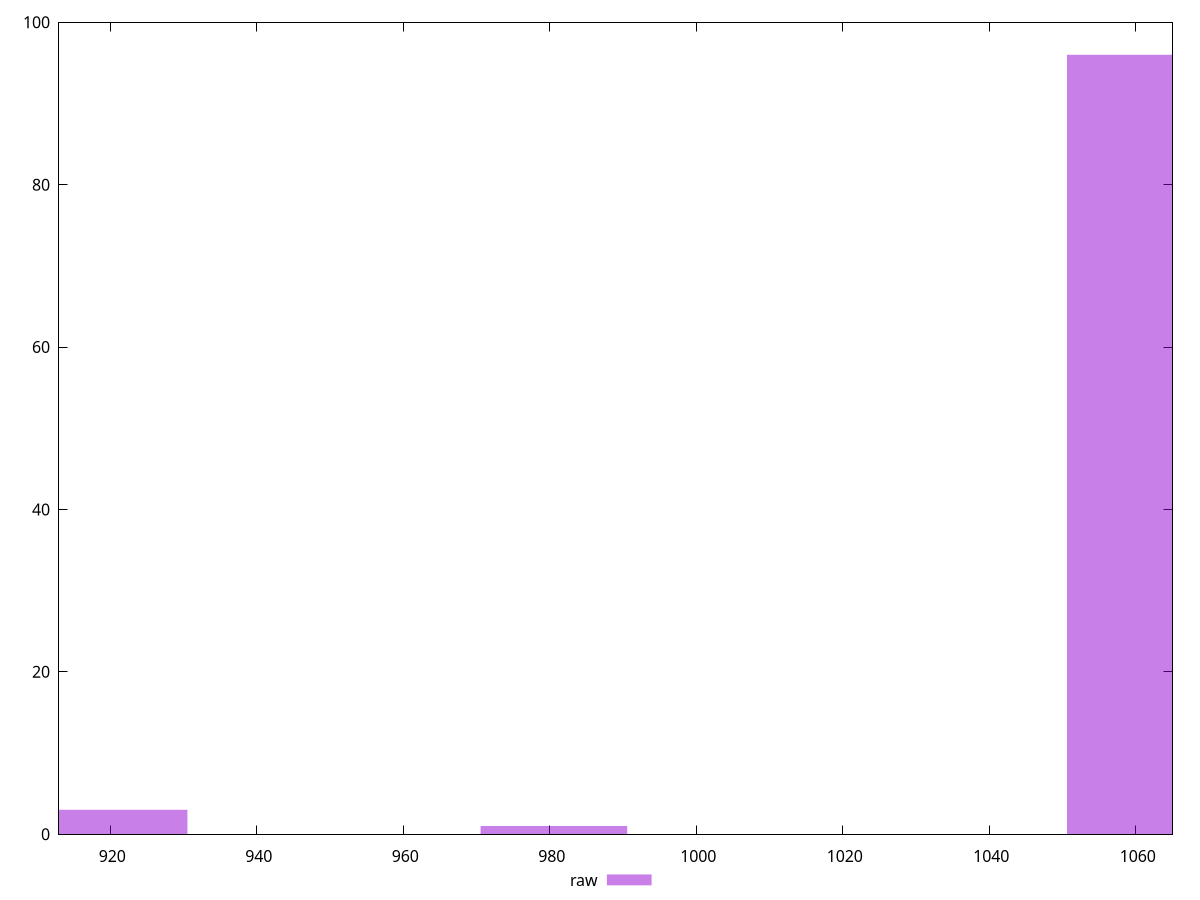 reset

$raw <<EOF
980.5574315016202 1
1060.6029361139974 96
920.5233030423374 3
EOF

set key outside below
set boxwidth 20.01137615309429
set xrange [913:1065]
set yrange [0:100]
set trange [0:100]
set style fill transparent solid 0.5 noborder
set terminal svg size 640, 490 enhanced background rgb 'white'
set output "report_00018_2021-02-10T15-25-16.877Z/uses-rel-preload/samples/pages+cached+noadtech+nomedia+nocss/raw/histogram.svg"

plot $raw title "raw" with boxes

reset
